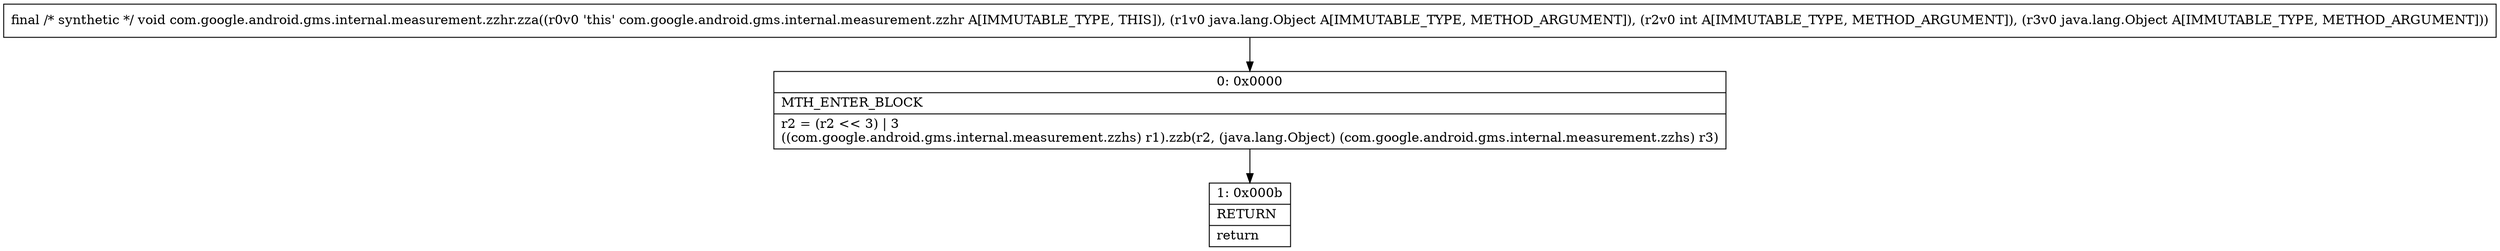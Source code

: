 digraph "CFG forcom.google.android.gms.internal.measurement.zzhr.zza(Ljava\/lang\/Object;ILjava\/lang\/Object;)V" {
Node_0 [shape=record,label="{0\:\ 0x0000|MTH_ENTER_BLOCK\l|r2 = (r2 \<\< 3) \| 3\l((com.google.android.gms.internal.measurement.zzhs) r1).zzb(r2, (java.lang.Object) (com.google.android.gms.internal.measurement.zzhs) r3)\l}"];
Node_1 [shape=record,label="{1\:\ 0x000b|RETURN\l|return\l}"];
MethodNode[shape=record,label="{final \/* synthetic *\/ void com.google.android.gms.internal.measurement.zzhr.zza((r0v0 'this' com.google.android.gms.internal.measurement.zzhr A[IMMUTABLE_TYPE, THIS]), (r1v0 java.lang.Object A[IMMUTABLE_TYPE, METHOD_ARGUMENT]), (r2v0 int A[IMMUTABLE_TYPE, METHOD_ARGUMENT]), (r3v0 java.lang.Object A[IMMUTABLE_TYPE, METHOD_ARGUMENT])) }"];
MethodNode -> Node_0;
Node_0 -> Node_1;
}

